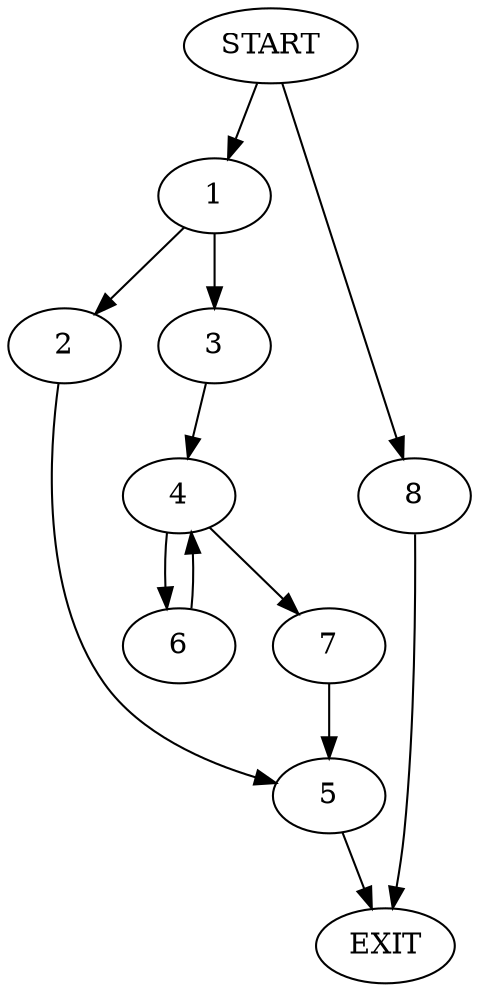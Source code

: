 digraph {
0 [label="START"]
9 [label="EXIT"]
0 -> 1
1 -> 2
1 -> 3
3 -> 4
2 -> 5
5 -> 9
4 -> 6
4 -> 7
6 -> 4
7 -> 5
0 -> 8
8 -> 9
}
